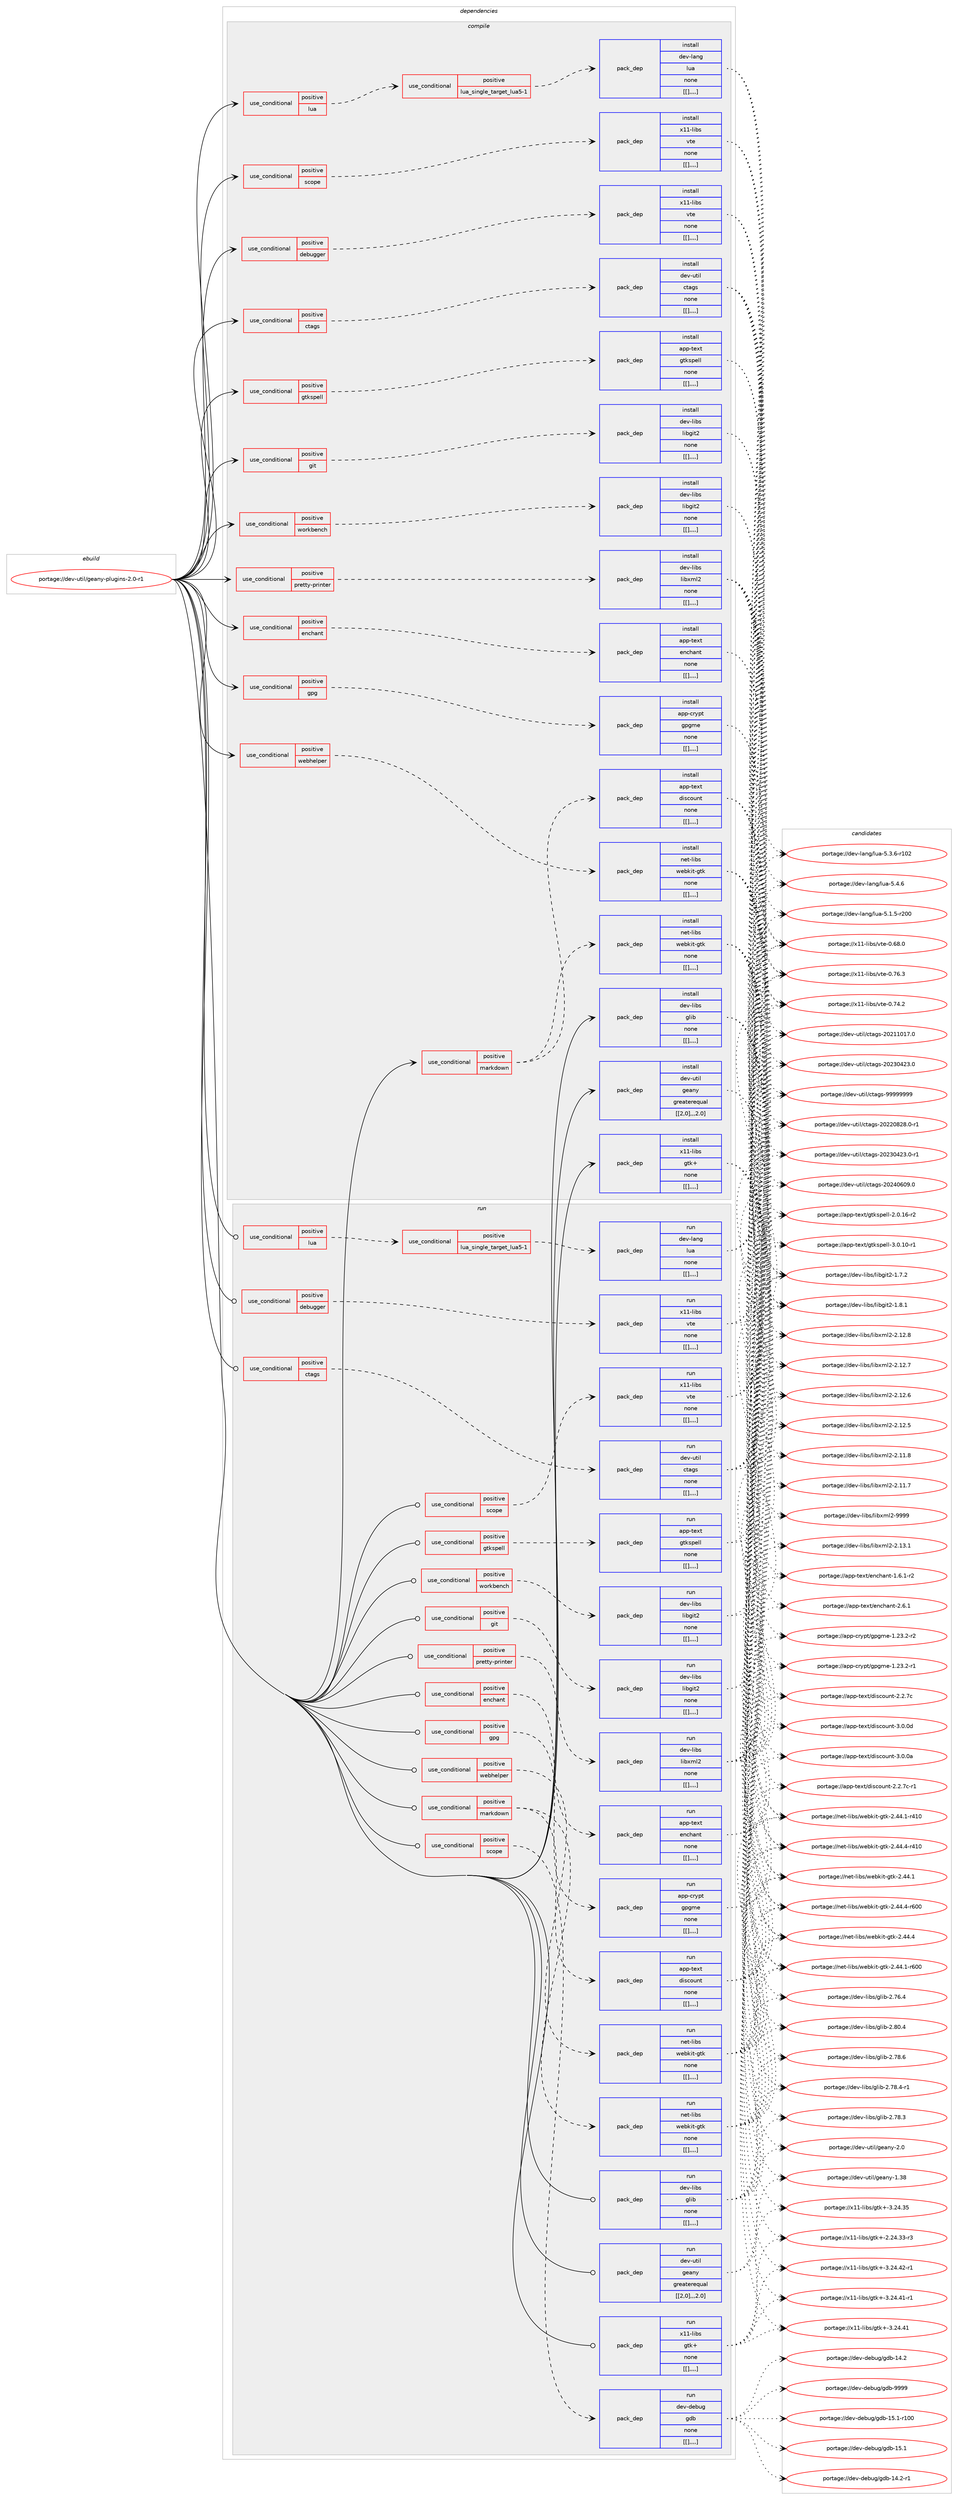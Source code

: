digraph prolog {

# *************
# Graph options
# *************

newrank=true;
concentrate=true;
compound=true;
graph [rankdir=LR,fontname=Helvetica,fontsize=10,ranksep=1.5];#, ranksep=2.5, nodesep=0.2];
edge  [arrowhead=vee];
node  [fontname=Helvetica,fontsize=10];

# **********
# The ebuild
# **********

subgraph cluster_leftcol {
color=gray;
label=<<i>ebuild</i>>;
id [label="portage://dev-util/geany-plugins-2.0-r1", color=red, width=4, href="../dev-util/geany-plugins-2.0-r1.svg"];
}

# ****************
# The dependencies
# ****************

subgraph cluster_midcol {
color=gray;
label=<<i>dependencies</i>>;
subgraph cluster_compile {
fillcolor="#eeeeee";
style=filled;
label=<<i>compile</i>>;
subgraph cond63004 {
dependency219512 [label=<<TABLE BORDER="0" CELLBORDER="1" CELLSPACING="0" CELLPADDING="4"><TR><TD ROWSPAN="3" CELLPADDING="10">use_conditional</TD></TR><TR><TD>positive</TD></TR><TR><TD>ctags</TD></TR></TABLE>>, shape=none, color=red];
subgraph pack155103 {
dependency219513 [label=<<TABLE BORDER="0" CELLBORDER="1" CELLSPACING="0" CELLPADDING="4" WIDTH="220"><TR><TD ROWSPAN="6" CELLPADDING="30">pack_dep</TD></TR><TR><TD WIDTH="110">install</TD></TR><TR><TD>dev-util</TD></TR><TR><TD>ctags</TD></TR><TR><TD>none</TD></TR><TR><TD>[[],,,,]</TD></TR></TABLE>>, shape=none, color=blue];
}
dependency219512:e -> dependency219513:w [weight=20,style="dashed",arrowhead="vee"];
}
id:e -> dependency219512:w [weight=20,style="solid",arrowhead="vee"];
subgraph cond63005 {
dependency219514 [label=<<TABLE BORDER="0" CELLBORDER="1" CELLSPACING="0" CELLPADDING="4"><TR><TD ROWSPAN="3" CELLPADDING="10">use_conditional</TD></TR><TR><TD>positive</TD></TR><TR><TD>debugger</TD></TR></TABLE>>, shape=none, color=red];
subgraph pack155104 {
dependency219515 [label=<<TABLE BORDER="0" CELLBORDER="1" CELLSPACING="0" CELLPADDING="4" WIDTH="220"><TR><TD ROWSPAN="6" CELLPADDING="30">pack_dep</TD></TR><TR><TD WIDTH="110">install</TD></TR><TR><TD>x11-libs</TD></TR><TR><TD>vte</TD></TR><TR><TD>none</TD></TR><TR><TD>[[],,,,]</TD></TR></TABLE>>, shape=none, color=blue];
}
dependency219514:e -> dependency219515:w [weight=20,style="dashed",arrowhead="vee"];
}
id:e -> dependency219514:w [weight=20,style="solid",arrowhead="vee"];
subgraph cond63006 {
dependency219516 [label=<<TABLE BORDER="0" CELLBORDER="1" CELLSPACING="0" CELLPADDING="4"><TR><TD ROWSPAN="3" CELLPADDING="10">use_conditional</TD></TR><TR><TD>positive</TD></TR><TR><TD>enchant</TD></TR></TABLE>>, shape=none, color=red];
subgraph pack155105 {
dependency219517 [label=<<TABLE BORDER="0" CELLBORDER="1" CELLSPACING="0" CELLPADDING="4" WIDTH="220"><TR><TD ROWSPAN="6" CELLPADDING="30">pack_dep</TD></TR><TR><TD WIDTH="110">install</TD></TR><TR><TD>app-text</TD></TR><TR><TD>enchant</TD></TR><TR><TD>none</TD></TR><TR><TD>[[],,,,]</TD></TR></TABLE>>, shape=none, color=blue];
}
dependency219516:e -> dependency219517:w [weight=20,style="dashed",arrowhead="vee"];
}
id:e -> dependency219516:w [weight=20,style="solid",arrowhead="vee"];
subgraph cond63007 {
dependency219518 [label=<<TABLE BORDER="0" CELLBORDER="1" CELLSPACING="0" CELLPADDING="4"><TR><TD ROWSPAN="3" CELLPADDING="10">use_conditional</TD></TR><TR><TD>positive</TD></TR><TR><TD>git</TD></TR></TABLE>>, shape=none, color=red];
subgraph pack155106 {
dependency219519 [label=<<TABLE BORDER="0" CELLBORDER="1" CELLSPACING="0" CELLPADDING="4" WIDTH="220"><TR><TD ROWSPAN="6" CELLPADDING="30">pack_dep</TD></TR><TR><TD WIDTH="110">install</TD></TR><TR><TD>dev-libs</TD></TR><TR><TD>libgit2</TD></TR><TR><TD>none</TD></TR><TR><TD>[[],,,,]</TD></TR></TABLE>>, shape=none, color=blue];
}
dependency219518:e -> dependency219519:w [weight=20,style="dashed",arrowhead="vee"];
}
id:e -> dependency219518:w [weight=20,style="solid",arrowhead="vee"];
subgraph cond63008 {
dependency219520 [label=<<TABLE BORDER="0" CELLBORDER="1" CELLSPACING="0" CELLPADDING="4"><TR><TD ROWSPAN="3" CELLPADDING="10">use_conditional</TD></TR><TR><TD>positive</TD></TR><TR><TD>gpg</TD></TR></TABLE>>, shape=none, color=red];
subgraph pack155107 {
dependency219521 [label=<<TABLE BORDER="0" CELLBORDER="1" CELLSPACING="0" CELLPADDING="4" WIDTH="220"><TR><TD ROWSPAN="6" CELLPADDING="30">pack_dep</TD></TR><TR><TD WIDTH="110">install</TD></TR><TR><TD>app-crypt</TD></TR><TR><TD>gpgme</TD></TR><TR><TD>none</TD></TR><TR><TD>[[],,,,]</TD></TR></TABLE>>, shape=none, color=blue];
}
dependency219520:e -> dependency219521:w [weight=20,style="dashed",arrowhead="vee"];
}
id:e -> dependency219520:w [weight=20,style="solid",arrowhead="vee"];
subgraph cond63009 {
dependency219522 [label=<<TABLE BORDER="0" CELLBORDER="1" CELLSPACING="0" CELLPADDING="4"><TR><TD ROWSPAN="3" CELLPADDING="10">use_conditional</TD></TR><TR><TD>positive</TD></TR><TR><TD>gtkspell</TD></TR></TABLE>>, shape=none, color=red];
subgraph pack155108 {
dependency219523 [label=<<TABLE BORDER="0" CELLBORDER="1" CELLSPACING="0" CELLPADDING="4" WIDTH="220"><TR><TD ROWSPAN="6" CELLPADDING="30">pack_dep</TD></TR><TR><TD WIDTH="110">install</TD></TR><TR><TD>app-text</TD></TR><TR><TD>gtkspell</TD></TR><TR><TD>none</TD></TR><TR><TD>[[],,,,]</TD></TR></TABLE>>, shape=none, color=blue];
}
dependency219522:e -> dependency219523:w [weight=20,style="dashed",arrowhead="vee"];
}
id:e -> dependency219522:w [weight=20,style="solid",arrowhead="vee"];
subgraph cond63010 {
dependency219524 [label=<<TABLE BORDER="0" CELLBORDER="1" CELLSPACING="0" CELLPADDING="4"><TR><TD ROWSPAN="3" CELLPADDING="10">use_conditional</TD></TR><TR><TD>positive</TD></TR><TR><TD>lua</TD></TR></TABLE>>, shape=none, color=red];
subgraph cond63011 {
dependency219525 [label=<<TABLE BORDER="0" CELLBORDER="1" CELLSPACING="0" CELLPADDING="4"><TR><TD ROWSPAN="3" CELLPADDING="10">use_conditional</TD></TR><TR><TD>positive</TD></TR><TR><TD>lua_single_target_lua5-1</TD></TR></TABLE>>, shape=none, color=red];
subgraph pack155109 {
dependency219526 [label=<<TABLE BORDER="0" CELLBORDER="1" CELLSPACING="0" CELLPADDING="4" WIDTH="220"><TR><TD ROWSPAN="6" CELLPADDING="30">pack_dep</TD></TR><TR><TD WIDTH="110">install</TD></TR><TR><TD>dev-lang</TD></TR><TR><TD>lua</TD></TR><TR><TD>none</TD></TR><TR><TD>[[],,,,]</TD></TR></TABLE>>, shape=none, color=blue];
}
dependency219525:e -> dependency219526:w [weight=20,style="dashed",arrowhead="vee"];
}
dependency219524:e -> dependency219525:w [weight=20,style="dashed",arrowhead="vee"];
}
id:e -> dependency219524:w [weight=20,style="solid",arrowhead="vee"];
subgraph cond63012 {
dependency219527 [label=<<TABLE BORDER="0" CELLBORDER="1" CELLSPACING="0" CELLPADDING="4"><TR><TD ROWSPAN="3" CELLPADDING="10">use_conditional</TD></TR><TR><TD>positive</TD></TR><TR><TD>markdown</TD></TR></TABLE>>, shape=none, color=red];
subgraph pack155110 {
dependency219528 [label=<<TABLE BORDER="0" CELLBORDER="1" CELLSPACING="0" CELLPADDING="4" WIDTH="220"><TR><TD ROWSPAN="6" CELLPADDING="30">pack_dep</TD></TR><TR><TD WIDTH="110">install</TD></TR><TR><TD>app-text</TD></TR><TR><TD>discount</TD></TR><TR><TD>none</TD></TR><TR><TD>[[],,,,]</TD></TR></TABLE>>, shape=none, color=blue];
}
dependency219527:e -> dependency219528:w [weight=20,style="dashed",arrowhead="vee"];
subgraph pack155111 {
dependency219529 [label=<<TABLE BORDER="0" CELLBORDER="1" CELLSPACING="0" CELLPADDING="4" WIDTH="220"><TR><TD ROWSPAN="6" CELLPADDING="30">pack_dep</TD></TR><TR><TD WIDTH="110">install</TD></TR><TR><TD>net-libs</TD></TR><TR><TD>webkit-gtk</TD></TR><TR><TD>none</TD></TR><TR><TD>[[],,,,]</TD></TR></TABLE>>, shape=none, color=blue];
}
dependency219527:e -> dependency219529:w [weight=20,style="dashed",arrowhead="vee"];
}
id:e -> dependency219527:w [weight=20,style="solid",arrowhead="vee"];
subgraph cond63013 {
dependency219530 [label=<<TABLE BORDER="0" CELLBORDER="1" CELLSPACING="0" CELLPADDING="4"><TR><TD ROWSPAN="3" CELLPADDING="10">use_conditional</TD></TR><TR><TD>positive</TD></TR><TR><TD>pretty-printer</TD></TR></TABLE>>, shape=none, color=red];
subgraph pack155112 {
dependency219531 [label=<<TABLE BORDER="0" CELLBORDER="1" CELLSPACING="0" CELLPADDING="4" WIDTH="220"><TR><TD ROWSPAN="6" CELLPADDING="30">pack_dep</TD></TR><TR><TD WIDTH="110">install</TD></TR><TR><TD>dev-libs</TD></TR><TR><TD>libxml2</TD></TR><TR><TD>none</TD></TR><TR><TD>[[],,,,]</TD></TR></TABLE>>, shape=none, color=blue];
}
dependency219530:e -> dependency219531:w [weight=20,style="dashed",arrowhead="vee"];
}
id:e -> dependency219530:w [weight=20,style="solid",arrowhead="vee"];
subgraph cond63014 {
dependency219532 [label=<<TABLE BORDER="0" CELLBORDER="1" CELLSPACING="0" CELLPADDING="4"><TR><TD ROWSPAN="3" CELLPADDING="10">use_conditional</TD></TR><TR><TD>positive</TD></TR><TR><TD>scope</TD></TR></TABLE>>, shape=none, color=red];
subgraph pack155113 {
dependency219533 [label=<<TABLE BORDER="0" CELLBORDER="1" CELLSPACING="0" CELLPADDING="4" WIDTH="220"><TR><TD ROWSPAN="6" CELLPADDING="30">pack_dep</TD></TR><TR><TD WIDTH="110">install</TD></TR><TR><TD>x11-libs</TD></TR><TR><TD>vte</TD></TR><TR><TD>none</TD></TR><TR><TD>[[],,,,]</TD></TR></TABLE>>, shape=none, color=blue];
}
dependency219532:e -> dependency219533:w [weight=20,style="dashed",arrowhead="vee"];
}
id:e -> dependency219532:w [weight=20,style="solid",arrowhead="vee"];
subgraph cond63015 {
dependency219534 [label=<<TABLE BORDER="0" CELLBORDER="1" CELLSPACING="0" CELLPADDING="4"><TR><TD ROWSPAN="3" CELLPADDING="10">use_conditional</TD></TR><TR><TD>positive</TD></TR><TR><TD>webhelper</TD></TR></TABLE>>, shape=none, color=red];
subgraph pack155114 {
dependency219535 [label=<<TABLE BORDER="0" CELLBORDER="1" CELLSPACING="0" CELLPADDING="4" WIDTH="220"><TR><TD ROWSPAN="6" CELLPADDING="30">pack_dep</TD></TR><TR><TD WIDTH="110">install</TD></TR><TR><TD>net-libs</TD></TR><TR><TD>webkit-gtk</TD></TR><TR><TD>none</TD></TR><TR><TD>[[],,,,]</TD></TR></TABLE>>, shape=none, color=blue];
}
dependency219534:e -> dependency219535:w [weight=20,style="dashed",arrowhead="vee"];
}
id:e -> dependency219534:w [weight=20,style="solid",arrowhead="vee"];
subgraph cond63016 {
dependency219536 [label=<<TABLE BORDER="0" CELLBORDER="1" CELLSPACING="0" CELLPADDING="4"><TR><TD ROWSPAN="3" CELLPADDING="10">use_conditional</TD></TR><TR><TD>positive</TD></TR><TR><TD>workbench</TD></TR></TABLE>>, shape=none, color=red];
subgraph pack155115 {
dependency219537 [label=<<TABLE BORDER="0" CELLBORDER="1" CELLSPACING="0" CELLPADDING="4" WIDTH="220"><TR><TD ROWSPAN="6" CELLPADDING="30">pack_dep</TD></TR><TR><TD WIDTH="110">install</TD></TR><TR><TD>dev-libs</TD></TR><TR><TD>libgit2</TD></TR><TR><TD>none</TD></TR><TR><TD>[[],,,,]</TD></TR></TABLE>>, shape=none, color=blue];
}
dependency219536:e -> dependency219537:w [weight=20,style="dashed",arrowhead="vee"];
}
id:e -> dependency219536:w [weight=20,style="solid",arrowhead="vee"];
subgraph pack155116 {
dependency219538 [label=<<TABLE BORDER="0" CELLBORDER="1" CELLSPACING="0" CELLPADDING="4" WIDTH="220"><TR><TD ROWSPAN="6" CELLPADDING="30">pack_dep</TD></TR><TR><TD WIDTH="110">install</TD></TR><TR><TD>dev-libs</TD></TR><TR><TD>glib</TD></TR><TR><TD>none</TD></TR><TR><TD>[[],,,,]</TD></TR></TABLE>>, shape=none, color=blue];
}
id:e -> dependency219538:w [weight=20,style="solid",arrowhead="vee"];
subgraph pack155117 {
dependency219539 [label=<<TABLE BORDER="0" CELLBORDER="1" CELLSPACING="0" CELLPADDING="4" WIDTH="220"><TR><TD ROWSPAN="6" CELLPADDING="30">pack_dep</TD></TR><TR><TD WIDTH="110">install</TD></TR><TR><TD>dev-util</TD></TR><TR><TD>geany</TD></TR><TR><TD>greaterequal</TD></TR><TR><TD>[[2,0],,,2.0]</TD></TR></TABLE>>, shape=none, color=blue];
}
id:e -> dependency219539:w [weight=20,style="solid",arrowhead="vee"];
subgraph pack155118 {
dependency219540 [label=<<TABLE BORDER="0" CELLBORDER="1" CELLSPACING="0" CELLPADDING="4" WIDTH="220"><TR><TD ROWSPAN="6" CELLPADDING="30">pack_dep</TD></TR><TR><TD WIDTH="110">install</TD></TR><TR><TD>x11-libs</TD></TR><TR><TD>gtk+</TD></TR><TR><TD>none</TD></TR><TR><TD>[[],,,,]</TD></TR></TABLE>>, shape=none, color=blue];
}
id:e -> dependency219540:w [weight=20,style="solid",arrowhead="vee"];
}
subgraph cluster_compileandrun {
fillcolor="#eeeeee";
style=filled;
label=<<i>compile and run</i>>;
}
subgraph cluster_run {
fillcolor="#eeeeee";
style=filled;
label=<<i>run</i>>;
subgraph cond63017 {
dependency219541 [label=<<TABLE BORDER="0" CELLBORDER="1" CELLSPACING="0" CELLPADDING="4"><TR><TD ROWSPAN="3" CELLPADDING="10">use_conditional</TD></TR><TR><TD>positive</TD></TR><TR><TD>ctags</TD></TR></TABLE>>, shape=none, color=red];
subgraph pack155119 {
dependency219542 [label=<<TABLE BORDER="0" CELLBORDER="1" CELLSPACING="0" CELLPADDING="4" WIDTH="220"><TR><TD ROWSPAN="6" CELLPADDING="30">pack_dep</TD></TR><TR><TD WIDTH="110">run</TD></TR><TR><TD>dev-util</TD></TR><TR><TD>ctags</TD></TR><TR><TD>none</TD></TR><TR><TD>[[],,,,]</TD></TR></TABLE>>, shape=none, color=blue];
}
dependency219541:e -> dependency219542:w [weight=20,style="dashed",arrowhead="vee"];
}
id:e -> dependency219541:w [weight=20,style="solid",arrowhead="odot"];
subgraph cond63018 {
dependency219543 [label=<<TABLE BORDER="0" CELLBORDER="1" CELLSPACING="0" CELLPADDING="4"><TR><TD ROWSPAN="3" CELLPADDING="10">use_conditional</TD></TR><TR><TD>positive</TD></TR><TR><TD>debugger</TD></TR></TABLE>>, shape=none, color=red];
subgraph pack155120 {
dependency219544 [label=<<TABLE BORDER="0" CELLBORDER="1" CELLSPACING="0" CELLPADDING="4" WIDTH="220"><TR><TD ROWSPAN="6" CELLPADDING="30">pack_dep</TD></TR><TR><TD WIDTH="110">run</TD></TR><TR><TD>x11-libs</TD></TR><TR><TD>vte</TD></TR><TR><TD>none</TD></TR><TR><TD>[[],,,,]</TD></TR></TABLE>>, shape=none, color=blue];
}
dependency219543:e -> dependency219544:w [weight=20,style="dashed",arrowhead="vee"];
}
id:e -> dependency219543:w [weight=20,style="solid",arrowhead="odot"];
subgraph cond63019 {
dependency219545 [label=<<TABLE BORDER="0" CELLBORDER="1" CELLSPACING="0" CELLPADDING="4"><TR><TD ROWSPAN="3" CELLPADDING="10">use_conditional</TD></TR><TR><TD>positive</TD></TR><TR><TD>enchant</TD></TR></TABLE>>, shape=none, color=red];
subgraph pack155121 {
dependency219546 [label=<<TABLE BORDER="0" CELLBORDER="1" CELLSPACING="0" CELLPADDING="4" WIDTH="220"><TR><TD ROWSPAN="6" CELLPADDING="30">pack_dep</TD></TR><TR><TD WIDTH="110">run</TD></TR><TR><TD>app-text</TD></TR><TR><TD>enchant</TD></TR><TR><TD>none</TD></TR><TR><TD>[[],,,,]</TD></TR></TABLE>>, shape=none, color=blue];
}
dependency219545:e -> dependency219546:w [weight=20,style="dashed",arrowhead="vee"];
}
id:e -> dependency219545:w [weight=20,style="solid",arrowhead="odot"];
subgraph cond63020 {
dependency219547 [label=<<TABLE BORDER="0" CELLBORDER="1" CELLSPACING="0" CELLPADDING="4"><TR><TD ROWSPAN="3" CELLPADDING="10">use_conditional</TD></TR><TR><TD>positive</TD></TR><TR><TD>git</TD></TR></TABLE>>, shape=none, color=red];
subgraph pack155122 {
dependency219548 [label=<<TABLE BORDER="0" CELLBORDER="1" CELLSPACING="0" CELLPADDING="4" WIDTH="220"><TR><TD ROWSPAN="6" CELLPADDING="30">pack_dep</TD></TR><TR><TD WIDTH="110">run</TD></TR><TR><TD>dev-libs</TD></TR><TR><TD>libgit2</TD></TR><TR><TD>none</TD></TR><TR><TD>[[],,,,]</TD></TR></TABLE>>, shape=none, color=blue];
}
dependency219547:e -> dependency219548:w [weight=20,style="dashed",arrowhead="vee"];
}
id:e -> dependency219547:w [weight=20,style="solid",arrowhead="odot"];
subgraph cond63021 {
dependency219549 [label=<<TABLE BORDER="0" CELLBORDER="1" CELLSPACING="0" CELLPADDING="4"><TR><TD ROWSPAN="3" CELLPADDING="10">use_conditional</TD></TR><TR><TD>positive</TD></TR><TR><TD>gpg</TD></TR></TABLE>>, shape=none, color=red];
subgraph pack155123 {
dependency219550 [label=<<TABLE BORDER="0" CELLBORDER="1" CELLSPACING="0" CELLPADDING="4" WIDTH="220"><TR><TD ROWSPAN="6" CELLPADDING="30">pack_dep</TD></TR><TR><TD WIDTH="110">run</TD></TR><TR><TD>app-crypt</TD></TR><TR><TD>gpgme</TD></TR><TR><TD>none</TD></TR><TR><TD>[[],,,,]</TD></TR></TABLE>>, shape=none, color=blue];
}
dependency219549:e -> dependency219550:w [weight=20,style="dashed",arrowhead="vee"];
}
id:e -> dependency219549:w [weight=20,style="solid",arrowhead="odot"];
subgraph cond63022 {
dependency219551 [label=<<TABLE BORDER="0" CELLBORDER="1" CELLSPACING="0" CELLPADDING="4"><TR><TD ROWSPAN="3" CELLPADDING="10">use_conditional</TD></TR><TR><TD>positive</TD></TR><TR><TD>gtkspell</TD></TR></TABLE>>, shape=none, color=red];
subgraph pack155124 {
dependency219552 [label=<<TABLE BORDER="0" CELLBORDER="1" CELLSPACING="0" CELLPADDING="4" WIDTH="220"><TR><TD ROWSPAN="6" CELLPADDING="30">pack_dep</TD></TR><TR><TD WIDTH="110">run</TD></TR><TR><TD>app-text</TD></TR><TR><TD>gtkspell</TD></TR><TR><TD>none</TD></TR><TR><TD>[[],,,,]</TD></TR></TABLE>>, shape=none, color=blue];
}
dependency219551:e -> dependency219552:w [weight=20,style="dashed",arrowhead="vee"];
}
id:e -> dependency219551:w [weight=20,style="solid",arrowhead="odot"];
subgraph cond63023 {
dependency219553 [label=<<TABLE BORDER="0" CELLBORDER="1" CELLSPACING="0" CELLPADDING="4"><TR><TD ROWSPAN="3" CELLPADDING="10">use_conditional</TD></TR><TR><TD>positive</TD></TR><TR><TD>lua</TD></TR></TABLE>>, shape=none, color=red];
subgraph cond63024 {
dependency219554 [label=<<TABLE BORDER="0" CELLBORDER="1" CELLSPACING="0" CELLPADDING="4"><TR><TD ROWSPAN="3" CELLPADDING="10">use_conditional</TD></TR><TR><TD>positive</TD></TR><TR><TD>lua_single_target_lua5-1</TD></TR></TABLE>>, shape=none, color=red];
subgraph pack155125 {
dependency219555 [label=<<TABLE BORDER="0" CELLBORDER="1" CELLSPACING="0" CELLPADDING="4" WIDTH="220"><TR><TD ROWSPAN="6" CELLPADDING="30">pack_dep</TD></TR><TR><TD WIDTH="110">run</TD></TR><TR><TD>dev-lang</TD></TR><TR><TD>lua</TD></TR><TR><TD>none</TD></TR><TR><TD>[[],,,,]</TD></TR></TABLE>>, shape=none, color=blue];
}
dependency219554:e -> dependency219555:w [weight=20,style="dashed",arrowhead="vee"];
}
dependency219553:e -> dependency219554:w [weight=20,style="dashed",arrowhead="vee"];
}
id:e -> dependency219553:w [weight=20,style="solid",arrowhead="odot"];
subgraph cond63025 {
dependency219556 [label=<<TABLE BORDER="0" CELLBORDER="1" CELLSPACING="0" CELLPADDING="4"><TR><TD ROWSPAN="3" CELLPADDING="10">use_conditional</TD></TR><TR><TD>positive</TD></TR><TR><TD>markdown</TD></TR></TABLE>>, shape=none, color=red];
subgraph pack155126 {
dependency219557 [label=<<TABLE BORDER="0" CELLBORDER="1" CELLSPACING="0" CELLPADDING="4" WIDTH="220"><TR><TD ROWSPAN="6" CELLPADDING="30">pack_dep</TD></TR><TR><TD WIDTH="110">run</TD></TR><TR><TD>app-text</TD></TR><TR><TD>discount</TD></TR><TR><TD>none</TD></TR><TR><TD>[[],,,,]</TD></TR></TABLE>>, shape=none, color=blue];
}
dependency219556:e -> dependency219557:w [weight=20,style="dashed",arrowhead="vee"];
subgraph pack155127 {
dependency219558 [label=<<TABLE BORDER="0" CELLBORDER="1" CELLSPACING="0" CELLPADDING="4" WIDTH="220"><TR><TD ROWSPAN="6" CELLPADDING="30">pack_dep</TD></TR><TR><TD WIDTH="110">run</TD></TR><TR><TD>net-libs</TD></TR><TR><TD>webkit-gtk</TD></TR><TR><TD>none</TD></TR><TR><TD>[[],,,,]</TD></TR></TABLE>>, shape=none, color=blue];
}
dependency219556:e -> dependency219558:w [weight=20,style="dashed",arrowhead="vee"];
}
id:e -> dependency219556:w [weight=20,style="solid",arrowhead="odot"];
subgraph cond63026 {
dependency219559 [label=<<TABLE BORDER="0" CELLBORDER="1" CELLSPACING="0" CELLPADDING="4"><TR><TD ROWSPAN="3" CELLPADDING="10">use_conditional</TD></TR><TR><TD>positive</TD></TR><TR><TD>pretty-printer</TD></TR></TABLE>>, shape=none, color=red];
subgraph pack155128 {
dependency219560 [label=<<TABLE BORDER="0" CELLBORDER="1" CELLSPACING="0" CELLPADDING="4" WIDTH="220"><TR><TD ROWSPAN="6" CELLPADDING="30">pack_dep</TD></TR><TR><TD WIDTH="110">run</TD></TR><TR><TD>dev-libs</TD></TR><TR><TD>libxml2</TD></TR><TR><TD>none</TD></TR><TR><TD>[[],,,,]</TD></TR></TABLE>>, shape=none, color=blue];
}
dependency219559:e -> dependency219560:w [weight=20,style="dashed",arrowhead="vee"];
}
id:e -> dependency219559:w [weight=20,style="solid",arrowhead="odot"];
subgraph cond63027 {
dependency219561 [label=<<TABLE BORDER="0" CELLBORDER="1" CELLSPACING="0" CELLPADDING="4"><TR><TD ROWSPAN="3" CELLPADDING="10">use_conditional</TD></TR><TR><TD>positive</TD></TR><TR><TD>scope</TD></TR></TABLE>>, shape=none, color=red];
subgraph pack155129 {
dependency219562 [label=<<TABLE BORDER="0" CELLBORDER="1" CELLSPACING="0" CELLPADDING="4" WIDTH="220"><TR><TD ROWSPAN="6" CELLPADDING="30">pack_dep</TD></TR><TR><TD WIDTH="110">run</TD></TR><TR><TD>dev-debug</TD></TR><TR><TD>gdb</TD></TR><TR><TD>none</TD></TR><TR><TD>[[],,,,]</TD></TR></TABLE>>, shape=none, color=blue];
}
dependency219561:e -> dependency219562:w [weight=20,style="dashed",arrowhead="vee"];
}
id:e -> dependency219561:w [weight=20,style="solid",arrowhead="odot"];
subgraph cond63028 {
dependency219563 [label=<<TABLE BORDER="0" CELLBORDER="1" CELLSPACING="0" CELLPADDING="4"><TR><TD ROWSPAN="3" CELLPADDING="10">use_conditional</TD></TR><TR><TD>positive</TD></TR><TR><TD>scope</TD></TR></TABLE>>, shape=none, color=red];
subgraph pack155130 {
dependency219564 [label=<<TABLE BORDER="0" CELLBORDER="1" CELLSPACING="0" CELLPADDING="4" WIDTH="220"><TR><TD ROWSPAN="6" CELLPADDING="30">pack_dep</TD></TR><TR><TD WIDTH="110">run</TD></TR><TR><TD>x11-libs</TD></TR><TR><TD>vte</TD></TR><TR><TD>none</TD></TR><TR><TD>[[],,,,]</TD></TR></TABLE>>, shape=none, color=blue];
}
dependency219563:e -> dependency219564:w [weight=20,style="dashed",arrowhead="vee"];
}
id:e -> dependency219563:w [weight=20,style="solid",arrowhead="odot"];
subgraph cond63029 {
dependency219565 [label=<<TABLE BORDER="0" CELLBORDER="1" CELLSPACING="0" CELLPADDING="4"><TR><TD ROWSPAN="3" CELLPADDING="10">use_conditional</TD></TR><TR><TD>positive</TD></TR><TR><TD>webhelper</TD></TR></TABLE>>, shape=none, color=red];
subgraph pack155131 {
dependency219566 [label=<<TABLE BORDER="0" CELLBORDER="1" CELLSPACING="0" CELLPADDING="4" WIDTH="220"><TR><TD ROWSPAN="6" CELLPADDING="30">pack_dep</TD></TR><TR><TD WIDTH="110">run</TD></TR><TR><TD>net-libs</TD></TR><TR><TD>webkit-gtk</TD></TR><TR><TD>none</TD></TR><TR><TD>[[],,,,]</TD></TR></TABLE>>, shape=none, color=blue];
}
dependency219565:e -> dependency219566:w [weight=20,style="dashed",arrowhead="vee"];
}
id:e -> dependency219565:w [weight=20,style="solid",arrowhead="odot"];
subgraph cond63030 {
dependency219567 [label=<<TABLE BORDER="0" CELLBORDER="1" CELLSPACING="0" CELLPADDING="4"><TR><TD ROWSPAN="3" CELLPADDING="10">use_conditional</TD></TR><TR><TD>positive</TD></TR><TR><TD>workbench</TD></TR></TABLE>>, shape=none, color=red];
subgraph pack155132 {
dependency219568 [label=<<TABLE BORDER="0" CELLBORDER="1" CELLSPACING="0" CELLPADDING="4" WIDTH="220"><TR><TD ROWSPAN="6" CELLPADDING="30">pack_dep</TD></TR><TR><TD WIDTH="110">run</TD></TR><TR><TD>dev-libs</TD></TR><TR><TD>libgit2</TD></TR><TR><TD>none</TD></TR><TR><TD>[[],,,,]</TD></TR></TABLE>>, shape=none, color=blue];
}
dependency219567:e -> dependency219568:w [weight=20,style="dashed",arrowhead="vee"];
}
id:e -> dependency219567:w [weight=20,style="solid",arrowhead="odot"];
subgraph pack155133 {
dependency219569 [label=<<TABLE BORDER="0" CELLBORDER="1" CELLSPACING="0" CELLPADDING="4" WIDTH="220"><TR><TD ROWSPAN="6" CELLPADDING="30">pack_dep</TD></TR><TR><TD WIDTH="110">run</TD></TR><TR><TD>dev-libs</TD></TR><TR><TD>glib</TD></TR><TR><TD>none</TD></TR><TR><TD>[[],,,,]</TD></TR></TABLE>>, shape=none, color=blue];
}
id:e -> dependency219569:w [weight=20,style="solid",arrowhead="odot"];
subgraph pack155134 {
dependency219570 [label=<<TABLE BORDER="0" CELLBORDER="1" CELLSPACING="0" CELLPADDING="4" WIDTH="220"><TR><TD ROWSPAN="6" CELLPADDING="30">pack_dep</TD></TR><TR><TD WIDTH="110">run</TD></TR><TR><TD>dev-util</TD></TR><TR><TD>geany</TD></TR><TR><TD>greaterequal</TD></TR><TR><TD>[[2,0],,,2.0]</TD></TR></TABLE>>, shape=none, color=blue];
}
id:e -> dependency219570:w [weight=20,style="solid",arrowhead="odot"];
subgraph pack155135 {
dependency219571 [label=<<TABLE BORDER="0" CELLBORDER="1" CELLSPACING="0" CELLPADDING="4" WIDTH="220"><TR><TD ROWSPAN="6" CELLPADDING="30">pack_dep</TD></TR><TR><TD WIDTH="110">run</TD></TR><TR><TD>x11-libs</TD></TR><TR><TD>gtk+</TD></TR><TR><TD>none</TD></TR><TR><TD>[[],,,,]</TD></TR></TABLE>>, shape=none, color=blue];
}
id:e -> dependency219571:w [weight=20,style="solid",arrowhead="odot"];
}
}

# **************
# The candidates
# **************

subgraph cluster_choices {
rank=same;
color=gray;
label=<<i>candidates</i>>;

subgraph choice155103 {
color=black;
nodesep=1;
choice10010111845117116105108479911697103115455757575757575757 [label="portage://dev-util/ctags-99999999", color=red, width=4,href="../dev-util/ctags-99999999.svg"];
choice100101118451171161051084799116971031154550485052485448574648 [label="portage://dev-util/ctags-20240609.0", color=red, width=4,href="../dev-util/ctags-20240609.0.svg"];
choice1001011184511711610510847991169710311545504850514852505146484511449 [label="portage://dev-util/ctags-20230423.0-r1", color=red, width=4,href="../dev-util/ctags-20230423.0-r1.svg"];
choice100101118451171161051084799116971031154550485051485250514648 [label="portage://dev-util/ctags-20230423.0", color=red, width=4,href="../dev-util/ctags-20230423.0.svg"];
choice1001011184511711610510847991169710311545504850504856505646484511449 [label="portage://dev-util/ctags-20220828.0-r1", color=red, width=4,href="../dev-util/ctags-20220828.0-r1.svg"];
choice100101118451171161051084799116971031154550485049494849554648 [label="portage://dev-util/ctags-20211017.0", color=red, width=4,href="../dev-util/ctags-20211017.0.svg"];
dependency219513:e -> choice10010111845117116105108479911697103115455757575757575757:w [style=dotted,weight="100"];
dependency219513:e -> choice100101118451171161051084799116971031154550485052485448574648:w [style=dotted,weight="100"];
dependency219513:e -> choice1001011184511711610510847991169710311545504850514852505146484511449:w [style=dotted,weight="100"];
dependency219513:e -> choice100101118451171161051084799116971031154550485051485250514648:w [style=dotted,weight="100"];
dependency219513:e -> choice1001011184511711610510847991169710311545504850504856505646484511449:w [style=dotted,weight="100"];
dependency219513:e -> choice100101118451171161051084799116971031154550485049494849554648:w [style=dotted,weight="100"];
}
subgraph choice155104 {
color=black;
nodesep=1;
choice120494945108105981154711811610145484655544651 [label="portage://x11-libs/vte-0.76.3", color=red, width=4,href="../x11-libs/vte-0.76.3.svg"];
choice120494945108105981154711811610145484655524650 [label="portage://x11-libs/vte-0.74.2", color=red, width=4,href="../x11-libs/vte-0.74.2.svg"];
choice120494945108105981154711811610145484654564648 [label="portage://x11-libs/vte-0.68.0", color=red, width=4,href="../x11-libs/vte-0.68.0.svg"];
dependency219515:e -> choice120494945108105981154711811610145484655544651:w [style=dotted,weight="100"];
dependency219515:e -> choice120494945108105981154711811610145484655524650:w [style=dotted,weight="100"];
dependency219515:e -> choice120494945108105981154711811610145484654564648:w [style=dotted,weight="100"];
}
subgraph choice155105 {
color=black;
nodesep=1;
choice9711211245116101120116471011109910497110116455046544649 [label="portage://app-text/enchant-2.6.1", color=red, width=4,href="../app-text/enchant-2.6.1.svg"];
choice97112112451161011201164710111099104971101164549465446494511450 [label="portage://app-text/enchant-1.6.1-r2", color=red, width=4,href="../app-text/enchant-1.6.1-r2.svg"];
dependency219517:e -> choice9711211245116101120116471011109910497110116455046544649:w [style=dotted,weight="100"];
dependency219517:e -> choice97112112451161011201164710111099104971101164549465446494511450:w [style=dotted,weight="100"];
}
subgraph choice155106 {
color=black;
nodesep=1;
choice1001011184510810598115471081059810310511650454946564649 [label="portage://dev-libs/libgit2-1.8.1", color=red, width=4,href="../dev-libs/libgit2-1.8.1.svg"];
choice1001011184510810598115471081059810310511650454946554650 [label="portage://dev-libs/libgit2-1.7.2", color=red, width=4,href="../dev-libs/libgit2-1.7.2.svg"];
dependency219519:e -> choice1001011184510810598115471081059810310511650454946564649:w [style=dotted,weight="100"];
dependency219519:e -> choice1001011184510810598115471081059810310511650454946554650:w [style=dotted,weight="100"];
}
subgraph choice155107 {
color=black;
nodesep=1;
choice97112112459911412111211647103112103109101454946505146504511450 [label="portage://app-crypt/gpgme-1.23.2-r2", color=red, width=4,href="../app-crypt/gpgme-1.23.2-r2.svg"];
choice97112112459911412111211647103112103109101454946505146504511449 [label="portage://app-crypt/gpgme-1.23.2-r1", color=red, width=4,href="../app-crypt/gpgme-1.23.2-r1.svg"];
dependency219521:e -> choice97112112459911412111211647103112103109101454946505146504511450:w [style=dotted,weight="100"];
dependency219521:e -> choice97112112459911412111211647103112103109101454946505146504511449:w [style=dotted,weight="100"];
}
subgraph choice155108 {
color=black;
nodesep=1;
choice971121124511610112011647103116107115112101108108455146484649484511449 [label="portage://app-text/gtkspell-3.0.10-r1", color=red, width=4,href="../app-text/gtkspell-3.0.10-r1.svg"];
choice971121124511610112011647103116107115112101108108455046484649544511450 [label="portage://app-text/gtkspell-2.0.16-r2", color=red, width=4,href="../app-text/gtkspell-2.0.16-r2.svg"];
dependency219523:e -> choice971121124511610112011647103116107115112101108108455146484649484511449:w [style=dotted,weight="100"];
dependency219523:e -> choice971121124511610112011647103116107115112101108108455046484649544511450:w [style=dotted,weight="100"];
}
subgraph choice155109 {
color=black;
nodesep=1;
choice10010111845108971101034710811797455346524654 [label="portage://dev-lang/lua-5.4.6", color=red, width=4,href="../dev-lang/lua-5.4.6.svg"];
choice1001011184510897110103471081179745534651465445114494850 [label="portage://dev-lang/lua-5.3.6-r102", color=red, width=4,href="../dev-lang/lua-5.3.6-r102.svg"];
choice1001011184510897110103471081179745534649465345114504848 [label="portage://dev-lang/lua-5.1.5-r200", color=red, width=4,href="../dev-lang/lua-5.1.5-r200.svg"];
dependency219526:e -> choice10010111845108971101034710811797455346524654:w [style=dotted,weight="100"];
dependency219526:e -> choice1001011184510897110103471081179745534651465445114494850:w [style=dotted,weight="100"];
dependency219526:e -> choice1001011184510897110103471081179745534649465345114504848:w [style=dotted,weight="100"];
}
subgraph choice155110 {
color=black;
nodesep=1;
choice97112112451161011201164710010511599111117110116455146484648100 [label="portage://app-text/discount-3.0.0d", color=red, width=4,href="../app-text/discount-3.0.0d.svg"];
choice9711211245116101120116471001051159911111711011645514648464897 [label="portage://app-text/discount-3.0.0a", color=red, width=4,href="../app-text/discount-3.0.0a.svg"];
choice97112112451161011201164710010511599111117110116455046504655994511449 [label="portage://app-text/discount-2.2.7c-r1", color=red, width=4,href="../app-text/discount-2.2.7c-r1.svg"];
choice9711211245116101120116471001051159911111711011645504650465599 [label="portage://app-text/discount-2.2.7c", color=red, width=4,href="../app-text/discount-2.2.7c.svg"];
dependency219528:e -> choice97112112451161011201164710010511599111117110116455146484648100:w [style=dotted,weight="100"];
dependency219528:e -> choice9711211245116101120116471001051159911111711011645514648464897:w [style=dotted,weight="100"];
dependency219528:e -> choice97112112451161011201164710010511599111117110116455046504655994511449:w [style=dotted,weight="100"];
dependency219528:e -> choice9711211245116101120116471001051159911111711011645504650465599:w [style=dotted,weight="100"];
}
subgraph choice155111 {
color=black;
nodesep=1;
choice11010111645108105981154711910198107105116451031161074550465252465245114544848 [label="portage://net-libs/webkit-gtk-2.44.4-r600", color=red, width=4,href="../net-libs/webkit-gtk-2.44.4-r600.svg"];
choice11010111645108105981154711910198107105116451031161074550465252465245114524948 [label="portage://net-libs/webkit-gtk-2.44.4-r410", color=red, width=4,href="../net-libs/webkit-gtk-2.44.4-r410.svg"];
choice110101116451081059811547119101981071051164510311610745504652524652 [label="portage://net-libs/webkit-gtk-2.44.4", color=red, width=4,href="../net-libs/webkit-gtk-2.44.4.svg"];
choice11010111645108105981154711910198107105116451031161074550465252464945114544848 [label="portage://net-libs/webkit-gtk-2.44.1-r600", color=red, width=4,href="../net-libs/webkit-gtk-2.44.1-r600.svg"];
choice11010111645108105981154711910198107105116451031161074550465252464945114524948 [label="portage://net-libs/webkit-gtk-2.44.1-r410", color=red, width=4,href="../net-libs/webkit-gtk-2.44.1-r410.svg"];
choice110101116451081059811547119101981071051164510311610745504652524649 [label="portage://net-libs/webkit-gtk-2.44.1", color=red, width=4,href="../net-libs/webkit-gtk-2.44.1.svg"];
dependency219529:e -> choice11010111645108105981154711910198107105116451031161074550465252465245114544848:w [style=dotted,weight="100"];
dependency219529:e -> choice11010111645108105981154711910198107105116451031161074550465252465245114524948:w [style=dotted,weight="100"];
dependency219529:e -> choice110101116451081059811547119101981071051164510311610745504652524652:w [style=dotted,weight="100"];
dependency219529:e -> choice11010111645108105981154711910198107105116451031161074550465252464945114544848:w [style=dotted,weight="100"];
dependency219529:e -> choice11010111645108105981154711910198107105116451031161074550465252464945114524948:w [style=dotted,weight="100"];
dependency219529:e -> choice110101116451081059811547119101981071051164510311610745504652524649:w [style=dotted,weight="100"];
}
subgraph choice155112 {
color=black;
nodesep=1;
choice10010111845108105981154710810598120109108504557575757 [label="portage://dev-libs/libxml2-9999", color=red, width=4,href="../dev-libs/libxml2-9999.svg"];
choice100101118451081059811547108105981201091085045504649514649 [label="portage://dev-libs/libxml2-2.13.1", color=red, width=4,href="../dev-libs/libxml2-2.13.1.svg"];
choice100101118451081059811547108105981201091085045504649504656 [label="portage://dev-libs/libxml2-2.12.8", color=red, width=4,href="../dev-libs/libxml2-2.12.8.svg"];
choice100101118451081059811547108105981201091085045504649504655 [label="portage://dev-libs/libxml2-2.12.7", color=red, width=4,href="../dev-libs/libxml2-2.12.7.svg"];
choice100101118451081059811547108105981201091085045504649504654 [label="portage://dev-libs/libxml2-2.12.6", color=red, width=4,href="../dev-libs/libxml2-2.12.6.svg"];
choice100101118451081059811547108105981201091085045504649504653 [label="portage://dev-libs/libxml2-2.12.5", color=red, width=4,href="../dev-libs/libxml2-2.12.5.svg"];
choice100101118451081059811547108105981201091085045504649494656 [label="portage://dev-libs/libxml2-2.11.8", color=red, width=4,href="../dev-libs/libxml2-2.11.8.svg"];
choice100101118451081059811547108105981201091085045504649494655 [label="portage://dev-libs/libxml2-2.11.7", color=red, width=4,href="../dev-libs/libxml2-2.11.7.svg"];
dependency219531:e -> choice10010111845108105981154710810598120109108504557575757:w [style=dotted,weight="100"];
dependency219531:e -> choice100101118451081059811547108105981201091085045504649514649:w [style=dotted,weight="100"];
dependency219531:e -> choice100101118451081059811547108105981201091085045504649504656:w [style=dotted,weight="100"];
dependency219531:e -> choice100101118451081059811547108105981201091085045504649504655:w [style=dotted,weight="100"];
dependency219531:e -> choice100101118451081059811547108105981201091085045504649504654:w [style=dotted,weight="100"];
dependency219531:e -> choice100101118451081059811547108105981201091085045504649504653:w [style=dotted,weight="100"];
dependency219531:e -> choice100101118451081059811547108105981201091085045504649494656:w [style=dotted,weight="100"];
dependency219531:e -> choice100101118451081059811547108105981201091085045504649494655:w [style=dotted,weight="100"];
}
subgraph choice155113 {
color=black;
nodesep=1;
choice120494945108105981154711811610145484655544651 [label="portage://x11-libs/vte-0.76.3", color=red, width=4,href="../x11-libs/vte-0.76.3.svg"];
choice120494945108105981154711811610145484655524650 [label="portage://x11-libs/vte-0.74.2", color=red, width=4,href="../x11-libs/vte-0.74.2.svg"];
choice120494945108105981154711811610145484654564648 [label="portage://x11-libs/vte-0.68.0", color=red, width=4,href="../x11-libs/vte-0.68.0.svg"];
dependency219533:e -> choice120494945108105981154711811610145484655544651:w [style=dotted,weight="100"];
dependency219533:e -> choice120494945108105981154711811610145484655524650:w [style=dotted,weight="100"];
dependency219533:e -> choice120494945108105981154711811610145484654564648:w [style=dotted,weight="100"];
}
subgraph choice155114 {
color=black;
nodesep=1;
choice11010111645108105981154711910198107105116451031161074550465252465245114544848 [label="portage://net-libs/webkit-gtk-2.44.4-r600", color=red, width=4,href="../net-libs/webkit-gtk-2.44.4-r600.svg"];
choice11010111645108105981154711910198107105116451031161074550465252465245114524948 [label="portage://net-libs/webkit-gtk-2.44.4-r410", color=red, width=4,href="../net-libs/webkit-gtk-2.44.4-r410.svg"];
choice110101116451081059811547119101981071051164510311610745504652524652 [label="portage://net-libs/webkit-gtk-2.44.4", color=red, width=4,href="../net-libs/webkit-gtk-2.44.4.svg"];
choice11010111645108105981154711910198107105116451031161074550465252464945114544848 [label="portage://net-libs/webkit-gtk-2.44.1-r600", color=red, width=4,href="../net-libs/webkit-gtk-2.44.1-r600.svg"];
choice11010111645108105981154711910198107105116451031161074550465252464945114524948 [label="portage://net-libs/webkit-gtk-2.44.1-r410", color=red, width=4,href="../net-libs/webkit-gtk-2.44.1-r410.svg"];
choice110101116451081059811547119101981071051164510311610745504652524649 [label="portage://net-libs/webkit-gtk-2.44.1", color=red, width=4,href="../net-libs/webkit-gtk-2.44.1.svg"];
dependency219535:e -> choice11010111645108105981154711910198107105116451031161074550465252465245114544848:w [style=dotted,weight="100"];
dependency219535:e -> choice11010111645108105981154711910198107105116451031161074550465252465245114524948:w [style=dotted,weight="100"];
dependency219535:e -> choice110101116451081059811547119101981071051164510311610745504652524652:w [style=dotted,weight="100"];
dependency219535:e -> choice11010111645108105981154711910198107105116451031161074550465252464945114544848:w [style=dotted,weight="100"];
dependency219535:e -> choice11010111645108105981154711910198107105116451031161074550465252464945114524948:w [style=dotted,weight="100"];
dependency219535:e -> choice110101116451081059811547119101981071051164510311610745504652524649:w [style=dotted,weight="100"];
}
subgraph choice155115 {
color=black;
nodesep=1;
choice1001011184510810598115471081059810310511650454946564649 [label="portage://dev-libs/libgit2-1.8.1", color=red, width=4,href="../dev-libs/libgit2-1.8.1.svg"];
choice1001011184510810598115471081059810310511650454946554650 [label="portage://dev-libs/libgit2-1.7.2", color=red, width=4,href="../dev-libs/libgit2-1.7.2.svg"];
dependency219537:e -> choice1001011184510810598115471081059810310511650454946564649:w [style=dotted,weight="100"];
dependency219537:e -> choice1001011184510810598115471081059810310511650454946554650:w [style=dotted,weight="100"];
}
subgraph choice155116 {
color=black;
nodesep=1;
choice1001011184510810598115471031081059845504656484652 [label="portage://dev-libs/glib-2.80.4", color=red, width=4,href="../dev-libs/glib-2.80.4.svg"];
choice1001011184510810598115471031081059845504655564654 [label="portage://dev-libs/glib-2.78.6", color=red, width=4,href="../dev-libs/glib-2.78.6.svg"];
choice10010111845108105981154710310810598455046555646524511449 [label="portage://dev-libs/glib-2.78.4-r1", color=red, width=4,href="../dev-libs/glib-2.78.4-r1.svg"];
choice1001011184510810598115471031081059845504655564651 [label="portage://dev-libs/glib-2.78.3", color=red, width=4,href="../dev-libs/glib-2.78.3.svg"];
choice1001011184510810598115471031081059845504655544652 [label="portage://dev-libs/glib-2.76.4", color=red, width=4,href="../dev-libs/glib-2.76.4.svg"];
dependency219538:e -> choice1001011184510810598115471031081059845504656484652:w [style=dotted,weight="100"];
dependency219538:e -> choice1001011184510810598115471031081059845504655564654:w [style=dotted,weight="100"];
dependency219538:e -> choice10010111845108105981154710310810598455046555646524511449:w [style=dotted,weight="100"];
dependency219538:e -> choice1001011184510810598115471031081059845504655564651:w [style=dotted,weight="100"];
dependency219538:e -> choice1001011184510810598115471031081059845504655544652:w [style=dotted,weight="100"];
}
subgraph choice155117 {
color=black;
nodesep=1;
choice10010111845117116105108471031019711012145504648 [label="portage://dev-util/geany-2.0", color=red, width=4,href="../dev-util/geany-2.0.svg"];
choice1001011184511711610510847103101971101214549465156 [label="portage://dev-util/geany-1.38", color=red, width=4,href="../dev-util/geany-1.38.svg"];
dependency219539:e -> choice10010111845117116105108471031019711012145504648:w [style=dotted,weight="100"];
dependency219539:e -> choice1001011184511711610510847103101971101214549465156:w [style=dotted,weight="100"];
}
subgraph choice155118 {
color=black;
nodesep=1;
choice12049494510810598115471031161074345514650524652504511449 [label="portage://x11-libs/gtk+-3.24.42-r1", color=red, width=4,href="../x11-libs/gtk+-3.24.42-r1.svg"];
choice12049494510810598115471031161074345514650524652494511449 [label="portage://x11-libs/gtk+-3.24.41-r1", color=red, width=4,href="../x11-libs/gtk+-3.24.41-r1.svg"];
choice1204949451081059811547103116107434551465052465249 [label="portage://x11-libs/gtk+-3.24.41", color=red, width=4,href="../x11-libs/gtk+-3.24.41.svg"];
choice1204949451081059811547103116107434551465052465153 [label="portage://x11-libs/gtk+-3.24.35", color=red, width=4,href="../x11-libs/gtk+-3.24.35.svg"];
choice12049494510810598115471031161074345504650524651514511451 [label="portage://x11-libs/gtk+-2.24.33-r3", color=red, width=4,href="../x11-libs/gtk+-2.24.33-r3.svg"];
dependency219540:e -> choice12049494510810598115471031161074345514650524652504511449:w [style=dotted,weight="100"];
dependency219540:e -> choice12049494510810598115471031161074345514650524652494511449:w [style=dotted,weight="100"];
dependency219540:e -> choice1204949451081059811547103116107434551465052465249:w [style=dotted,weight="100"];
dependency219540:e -> choice1204949451081059811547103116107434551465052465153:w [style=dotted,weight="100"];
dependency219540:e -> choice12049494510810598115471031161074345504650524651514511451:w [style=dotted,weight="100"];
}
subgraph choice155119 {
color=black;
nodesep=1;
choice10010111845117116105108479911697103115455757575757575757 [label="portage://dev-util/ctags-99999999", color=red, width=4,href="../dev-util/ctags-99999999.svg"];
choice100101118451171161051084799116971031154550485052485448574648 [label="portage://dev-util/ctags-20240609.0", color=red, width=4,href="../dev-util/ctags-20240609.0.svg"];
choice1001011184511711610510847991169710311545504850514852505146484511449 [label="portage://dev-util/ctags-20230423.0-r1", color=red, width=4,href="../dev-util/ctags-20230423.0-r1.svg"];
choice100101118451171161051084799116971031154550485051485250514648 [label="portage://dev-util/ctags-20230423.0", color=red, width=4,href="../dev-util/ctags-20230423.0.svg"];
choice1001011184511711610510847991169710311545504850504856505646484511449 [label="portage://dev-util/ctags-20220828.0-r1", color=red, width=4,href="../dev-util/ctags-20220828.0-r1.svg"];
choice100101118451171161051084799116971031154550485049494849554648 [label="portage://dev-util/ctags-20211017.0", color=red, width=4,href="../dev-util/ctags-20211017.0.svg"];
dependency219542:e -> choice10010111845117116105108479911697103115455757575757575757:w [style=dotted,weight="100"];
dependency219542:e -> choice100101118451171161051084799116971031154550485052485448574648:w [style=dotted,weight="100"];
dependency219542:e -> choice1001011184511711610510847991169710311545504850514852505146484511449:w [style=dotted,weight="100"];
dependency219542:e -> choice100101118451171161051084799116971031154550485051485250514648:w [style=dotted,weight="100"];
dependency219542:e -> choice1001011184511711610510847991169710311545504850504856505646484511449:w [style=dotted,weight="100"];
dependency219542:e -> choice100101118451171161051084799116971031154550485049494849554648:w [style=dotted,weight="100"];
}
subgraph choice155120 {
color=black;
nodesep=1;
choice120494945108105981154711811610145484655544651 [label="portage://x11-libs/vte-0.76.3", color=red, width=4,href="../x11-libs/vte-0.76.3.svg"];
choice120494945108105981154711811610145484655524650 [label="portage://x11-libs/vte-0.74.2", color=red, width=4,href="../x11-libs/vte-0.74.2.svg"];
choice120494945108105981154711811610145484654564648 [label="portage://x11-libs/vte-0.68.0", color=red, width=4,href="../x11-libs/vte-0.68.0.svg"];
dependency219544:e -> choice120494945108105981154711811610145484655544651:w [style=dotted,weight="100"];
dependency219544:e -> choice120494945108105981154711811610145484655524650:w [style=dotted,weight="100"];
dependency219544:e -> choice120494945108105981154711811610145484654564648:w [style=dotted,weight="100"];
}
subgraph choice155121 {
color=black;
nodesep=1;
choice9711211245116101120116471011109910497110116455046544649 [label="portage://app-text/enchant-2.6.1", color=red, width=4,href="../app-text/enchant-2.6.1.svg"];
choice97112112451161011201164710111099104971101164549465446494511450 [label="portage://app-text/enchant-1.6.1-r2", color=red, width=4,href="../app-text/enchant-1.6.1-r2.svg"];
dependency219546:e -> choice9711211245116101120116471011109910497110116455046544649:w [style=dotted,weight="100"];
dependency219546:e -> choice97112112451161011201164710111099104971101164549465446494511450:w [style=dotted,weight="100"];
}
subgraph choice155122 {
color=black;
nodesep=1;
choice1001011184510810598115471081059810310511650454946564649 [label="portage://dev-libs/libgit2-1.8.1", color=red, width=4,href="../dev-libs/libgit2-1.8.1.svg"];
choice1001011184510810598115471081059810310511650454946554650 [label="portage://dev-libs/libgit2-1.7.2", color=red, width=4,href="../dev-libs/libgit2-1.7.2.svg"];
dependency219548:e -> choice1001011184510810598115471081059810310511650454946564649:w [style=dotted,weight="100"];
dependency219548:e -> choice1001011184510810598115471081059810310511650454946554650:w [style=dotted,weight="100"];
}
subgraph choice155123 {
color=black;
nodesep=1;
choice97112112459911412111211647103112103109101454946505146504511450 [label="portage://app-crypt/gpgme-1.23.2-r2", color=red, width=4,href="../app-crypt/gpgme-1.23.2-r2.svg"];
choice97112112459911412111211647103112103109101454946505146504511449 [label="portage://app-crypt/gpgme-1.23.2-r1", color=red, width=4,href="../app-crypt/gpgme-1.23.2-r1.svg"];
dependency219550:e -> choice97112112459911412111211647103112103109101454946505146504511450:w [style=dotted,weight="100"];
dependency219550:e -> choice97112112459911412111211647103112103109101454946505146504511449:w [style=dotted,weight="100"];
}
subgraph choice155124 {
color=black;
nodesep=1;
choice971121124511610112011647103116107115112101108108455146484649484511449 [label="portage://app-text/gtkspell-3.0.10-r1", color=red, width=4,href="../app-text/gtkspell-3.0.10-r1.svg"];
choice971121124511610112011647103116107115112101108108455046484649544511450 [label="portage://app-text/gtkspell-2.0.16-r2", color=red, width=4,href="../app-text/gtkspell-2.0.16-r2.svg"];
dependency219552:e -> choice971121124511610112011647103116107115112101108108455146484649484511449:w [style=dotted,weight="100"];
dependency219552:e -> choice971121124511610112011647103116107115112101108108455046484649544511450:w [style=dotted,weight="100"];
}
subgraph choice155125 {
color=black;
nodesep=1;
choice10010111845108971101034710811797455346524654 [label="portage://dev-lang/lua-5.4.6", color=red, width=4,href="../dev-lang/lua-5.4.6.svg"];
choice1001011184510897110103471081179745534651465445114494850 [label="portage://dev-lang/lua-5.3.6-r102", color=red, width=4,href="../dev-lang/lua-5.3.6-r102.svg"];
choice1001011184510897110103471081179745534649465345114504848 [label="portage://dev-lang/lua-5.1.5-r200", color=red, width=4,href="../dev-lang/lua-5.1.5-r200.svg"];
dependency219555:e -> choice10010111845108971101034710811797455346524654:w [style=dotted,weight="100"];
dependency219555:e -> choice1001011184510897110103471081179745534651465445114494850:w [style=dotted,weight="100"];
dependency219555:e -> choice1001011184510897110103471081179745534649465345114504848:w [style=dotted,weight="100"];
}
subgraph choice155126 {
color=black;
nodesep=1;
choice97112112451161011201164710010511599111117110116455146484648100 [label="portage://app-text/discount-3.0.0d", color=red, width=4,href="../app-text/discount-3.0.0d.svg"];
choice9711211245116101120116471001051159911111711011645514648464897 [label="portage://app-text/discount-3.0.0a", color=red, width=4,href="../app-text/discount-3.0.0a.svg"];
choice97112112451161011201164710010511599111117110116455046504655994511449 [label="portage://app-text/discount-2.2.7c-r1", color=red, width=4,href="../app-text/discount-2.2.7c-r1.svg"];
choice9711211245116101120116471001051159911111711011645504650465599 [label="portage://app-text/discount-2.2.7c", color=red, width=4,href="../app-text/discount-2.2.7c.svg"];
dependency219557:e -> choice97112112451161011201164710010511599111117110116455146484648100:w [style=dotted,weight="100"];
dependency219557:e -> choice9711211245116101120116471001051159911111711011645514648464897:w [style=dotted,weight="100"];
dependency219557:e -> choice97112112451161011201164710010511599111117110116455046504655994511449:w [style=dotted,weight="100"];
dependency219557:e -> choice9711211245116101120116471001051159911111711011645504650465599:w [style=dotted,weight="100"];
}
subgraph choice155127 {
color=black;
nodesep=1;
choice11010111645108105981154711910198107105116451031161074550465252465245114544848 [label="portage://net-libs/webkit-gtk-2.44.4-r600", color=red, width=4,href="../net-libs/webkit-gtk-2.44.4-r600.svg"];
choice11010111645108105981154711910198107105116451031161074550465252465245114524948 [label="portage://net-libs/webkit-gtk-2.44.4-r410", color=red, width=4,href="../net-libs/webkit-gtk-2.44.4-r410.svg"];
choice110101116451081059811547119101981071051164510311610745504652524652 [label="portage://net-libs/webkit-gtk-2.44.4", color=red, width=4,href="../net-libs/webkit-gtk-2.44.4.svg"];
choice11010111645108105981154711910198107105116451031161074550465252464945114544848 [label="portage://net-libs/webkit-gtk-2.44.1-r600", color=red, width=4,href="../net-libs/webkit-gtk-2.44.1-r600.svg"];
choice11010111645108105981154711910198107105116451031161074550465252464945114524948 [label="portage://net-libs/webkit-gtk-2.44.1-r410", color=red, width=4,href="../net-libs/webkit-gtk-2.44.1-r410.svg"];
choice110101116451081059811547119101981071051164510311610745504652524649 [label="portage://net-libs/webkit-gtk-2.44.1", color=red, width=4,href="../net-libs/webkit-gtk-2.44.1.svg"];
dependency219558:e -> choice11010111645108105981154711910198107105116451031161074550465252465245114544848:w [style=dotted,weight="100"];
dependency219558:e -> choice11010111645108105981154711910198107105116451031161074550465252465245114524948:w [style=dotted,weight="100"];
dependency219558:e -> choice110101116451081059811547119101981071051164510311610745504652524652:w [style=dotted,weight="100"];
dependency219558:e -> choice11010111645108105981154711910198107105116451031161074550465252464945114544848:w [style=dotted,weight="100"];
dependency219558:e -> choice11010111645108105981154711910198107105116451031161074550465252464945114524948:w [style=dotted,weight="100"];
dependency219558:e -> choice110101116451081059811547119101981071051164510311610745504652524649:w [style=dotted,weight="100"];
}
subgraph choice155128 {
color=black;
nodesep=1;
choice10010111845108105981154710810598120109108504557575757 [label="portage://dev-libs/libxml2-9999", color=red, width=4,href="../dev-libs/libxml2-9999.svg"];
choice100101118451081059811547108105981201091085045504649514649 [label="portage://dev-libs/libxml2-2.13.1", color=red, width=4,href="../dev-libs/libxml2-2.13.1.svg"];
choice100101118451081059811547108105981201091085045504649504656 [label="portage://dev-libs/libxml2-2.12.8", color=red, width=4,href="../dev-libs/libxml2-2.12.8.svg"];
choice100101118451081059811547108105981201091085045504649504655 [label="portage://dev-libs/libxml2-2.12.7", color=red, width=4,href="../dev-libs/libxml2-2.12.7.svg"];
choice100101118451081059811547108105981201091085045504649504654 [label="portage://dev-libs/libxml2-2.12.6", color=red, width=4,href="../dev-libs/libxml2-2.12.6.svg"];
choice100101118451081059811547108105981201091085045504649504653 [label="portage://dev-libs/libxml2-2.12.5", color=red, width=4,href="../dev-libs/libxml2-2.12.5.svg"];
choice100101118451081059811547108105981201091085045504649494656 [label="portage://dev-libs/libxml2-2.11.8", color=red, width=4,href="../dev-libs/libxml2-2.11.8.svg"];
choice100101118451081059811547108105981201091085045504649494655 [label="portage://dev-libs/libxml2-2.11.7", color=red, width=4,href="../dev-libs/libxml2-2.11.7.svg"];
dependency219560:e -> choice10010111845108105981154710810598120109108504557575757:w [style=dotted,weight="100"];
dependency219560:e -> choice100101118451081059811547108105981201091085045504649514649:w [style=dotted,weight="100"];
dependency219560:e -> choice100101118451081059811547108105981201091085045504649504656:w [style=dotted,weight="100"];
dependency219560:e -> choice100101118451081059811547108105981201091085045504649504655:w [style=dotted,weight="100"];
dependency219560:e -> choice100101118451081059811547108105981201091085045504649504654:w [style=dotted,weight="100"];
dependency219560:e -> choice100101118451081059811547108105981201091085045504649504653:w [style=dotted,weight="100"];
dependency219560:e -> choice100101118451081059811547108105981201091085045504649494656:w [style=dotted,weight="100"];
dependency219560:e -> choice100101118451081059811547108105981201091085045504649494655:w [style=dotted,weight="100"];
}
subgraph choice155129 {
color=black;
nodesep=1;
choice100101118451001019811710347103100984557575757 [label="portage://dev-debug/gdb-9999", color=red, width=4,href="../dev-debug/gdb-9999.svg"];
choice10010111845100101981171034710310098454953464945114494848 [label="portage://dev-debug/gdb-15.1-r100", color=red, width=4,href="../dev-debug/gdb-15.1-r100.svg"];
choice100101118451001019811710347103100984549534649 [label="portage://dev-debug/gdb-15.1", color=red, width=4,href="../dev-debug/gdb-15.1.svg"];
choice1001011184510010198117103471031009845495246504511449 [label="portage://dev-debug/gdb-14.2-r1", color=red, width=4,href="../dev-debug/gdb-14.2-r1.svg"];
choice100101118451001019811710347103100984549524650 [label="portage://dev-debug/gdb-14.2", color=red, width=4,href="../dev-debug/gdb-14.2.svg"];
dependency219562:e -> choice100101118451001019811710347103100984557575757:w [style=dotted,weight="100"];
dependency219562:e -> choice10010111845100101981171034710310098454953464945114494848:w [style=dotted,weight="100"];
dependency219562:e -> choice100101118451001019811710347103100984549534649:w [style=dotted,weight="100"];
dependency219562:e -> choice1001011184510010198117103471031009845495246504511449:w [style=dotted,weight="100"];
dependency219562:e -> choice100101118451001019811710347103100984549524650:w [style=dotted,weight="100"];
}
subgraph choice155130 {
color=black;
nodesep=1;
choice120494945108105981154711811610145484655544651 [label="portage://x11-libs/vte-0.76.3", color=red, width=4,href="../x11-libs/vte-0.76.3.svg"];
choice120494945108105981154711811610145484655524650 [label="portage://x11-libs/vte-0.74.2", color=red, width=4,href="../x11-libs/vte-0.74.2.svg"];
choice120494945108105981154711811610145484654564648 [label="portage://x11-libs/vte-0.68.0", color=red, width=4,href="../x11-libs/vte-0.68.0.svg"];
dependency219564:e -> choice120494945108105981154711811610145484655544651:w [style=dotted,weight="100"];
dependency219564:e -> choice120494945108105981154711811610145484655524650:w [style=dotted,weight="100"];
dependency219564:e -> choice120494945108105981154711811610145484654564648:w [style=dotted,weight="100"];
}
subgraph choice155131 {
color=black;
nodesep=1;
choice11010111645108105981154711910198107105116451031161074550465252465245114544848 [label="portage://net-libs/webkit-gtk-2.44.4-r600", color=red, width=4,href="../net-libs/webkit-gtk-2.44.4-r600.svg"];
choice11010111645108105981154711910198107105116451031161074550465252465245114524948 [label="portage://net-libs/webkit-gtk-2.44.4-r410", color=red, width=4,href="../net-libs/webkit-gtk-2.44.4-r410.svg"];
choice110101116451081059811547119101981071051164510311610745504652524652 [label="portage://net-libs/webkit-gtk-2.44.4", color=red, width=4,href="../net-libs/webkit-gtk-2.44.4.svg"];
choice11010111645108105981154711910198107105116451031161074550465252464945114544848 [label="portage://net-libs/webkit-gtk-2.44.1-r600", color=red, width=4,href="../net-libs/webkit-gtk-2.44.1-r600.svg"];
choice11010111645108105981154711910198107105116451031161074550465252464945114524948 [label="portage://net-libs/webkit-gtk-2.44.1-r410", color=red, width=4,href="../net-libs/webkit-gtk-2.44.1-r410.svg"];
choice110101116451081059811547119101981071051164510311610745504652524649 [label="portage://net-libs/webkit-gtk-2.44.1", color=red, width=4,href="../net-libs/webkit-gtk-2.44.1.svg"];
dependency219566:e -> choice11010111645108105981154711910198107105116451031161074550465252465245114544848:w [style=dotted,weight="100"];
dependency219566:e -> choice11010111645108105981154711910198107105116451031161074550465252465245114524948:w [style=dotted,weight="100"];
dependency219566:e -> choice110101116451081059811547119101981071051164510311610745504652524652:w [style=dotted,weight="100"];
dependency219566:e -> choice11010111645108105981154711910198107105116451031161074550465252464945114544848:w [style=dotted,weight="100"];
dependency219566:e -> choice11010111645108105981154711910198107105116451031161074550465252464945114524948:w [style=dotted,weight="100"];
dependency219566:e -> choice110101116451081059811547119101981071051164510311610745504652524649:w [style=dotted,weight="100"];
}
subgraph choice155132 {
color=black;
nodesep=1;
choice1001011184510810598115471081059810310511650454946564649 [label="portage://dev-libs/libgit2-1.8.1", color=red, width=4,href="../dev-libs/libgit2-1.8.1.svg"];
choice1001011184510810598115471081059810310511650454946554650 [label="portage://dev-libs/libgit2-1.7.2", color=red, width=4,href="../dev-libs/libgit2-1.7.2.svg"];
dependency219568:e -> choice1001011184510810598115471081059810310511650454946564649:w [style=dotted,weight="100"];
dependency219568:e -> choice1001011184510810598115471081059810310511650454946554650:w [style=dotted,weight="100"];
}
subgraph choice155133 {
color=black;
nodesep=1;
choice1001011184510810598115471031081059845504656484652 [label="portage://dev-libs/glib-2.80.4", color=red, width=4,href="../dev-libs/glib-2.80.4.svg"];
choice1001011184510810598115471031081059845504655564654 [label="portage://dev-libs/glib-2.78.6", color=red, width=4,href="../dev-libs/glib-2.78.6.svg"];
choice10010111845108105981154710310810598455046555646524511449 [label="portage://dev-libs/glib-2.78.4-r1", color=red, width=4,href="../dev-libs/glib-2.78.4-r1.svg"];
choice1001011184510810598115471031081059845504655564651 [label="portage://dev-libs/glib-2.78.3", color=red, width=4,href="../dev-libs/glib-2.78.3.svg"];
choice1001011184510810598115471031081059845504655544652 [label="portage://dev-libs/glib-2.76.4", color=red, width=4,href="../dev-libs/glib-2.76.4.svg"];
dependency219569:e -> choice1001011184510810598115471031081059845504656484652:w [style=dotted,weight="100"];
dependency219569:e -> choice1001011184510810598115471031081059845504655564654:w [style=dotted,weight="100"];
dependency219569:e -> choice10010111845108105981154710310810598455046555646524511449:w [style=dotted,weight="100"];
dependency219569:e -> choice1001011184510810598115471031081059845504655564651:w [style=dotted,weight="100"];
dependency219569:e -> choice1001011184510810598115471031081059845504655544652:w [style=dotted,weight="100"];
}
subgraph choice155134 {
color=black;
nodesep=1;
choice10010111845117116105108471031019711012145504648 [label="portage://dev-util/geany-2.0", color=red, width=4,href="../dev-util/geany-2.0.svg"];
choice1001011184511711610510847103101971101214549465156 [label="portage://dev-util/geany-1.38", color=red, width=4,href="../dev-util/geany-1.38.svg"];
dependency219570:e -> choice10010111845117116105108471031019711012145504648:w [style=dotted,weight="100"];
dependency219570:e -> choice1001011184511711610510847103101971101214549465156:w [style=dotted,weight="100"];
}
subgraph choice155135 {
color=black;
nodesep=1;
choice12049494510810598115471031161074345514650524652504511449 [label="portage://x11-libs/gtk+-3.24.42-r1", color=red, width=4,href="../x11-libs/gtk+-3.24.42-r1.svg"];
choice12049494510810598115471031161074345514650524652494511449 [label="portage://x11-libs/gtk+-3.24.41-r1", color=red, width=4,href="../x11-libs/gtk+-3.24.41-r1.svg"];
choice1204949451081059811547103116107434551465052465249 [label="portage://x11-libs/gtk+-3.24.41", color=red, width=4,href="../x11-libs/gtk+-3.24.41.svg"];
choice1204949451081059811547103116107434551465052465153 [label="portage://x11-libs/gtk+-3.24.35", color=red, width=4,href="../x11-libs/gtk+-3.24.35.svg"];
choice12049494510810598115471031161074345504650524651514511451 [label="portage://x11-libs/gtk+-2.24.33-r3", color=red, width=4,href="../x11-libs/gtk+-2.24.33-r3.svg"];
dependency219571:e -> choice12049494510810598115471031161074345514650524652504511449:w [style=dotted,weight="100"];
dependency219571:e -> choice12049494510810598115471031161074345514650524652494511449:w [style=dotted,weight="100"];
dependency219571:e -> choice1204949451081059811547103116107434551465052465249:w [style=dotted,weight="100"];
dependency219571:e -> choice1204949451081059811547103116107434551465052465153:w [style=dotted,weight="100"];
dependency219571:e -> choice12049494510810598115471031161074345504650524651514511451:w [style=dotted,weight="100"];
}
}

}
